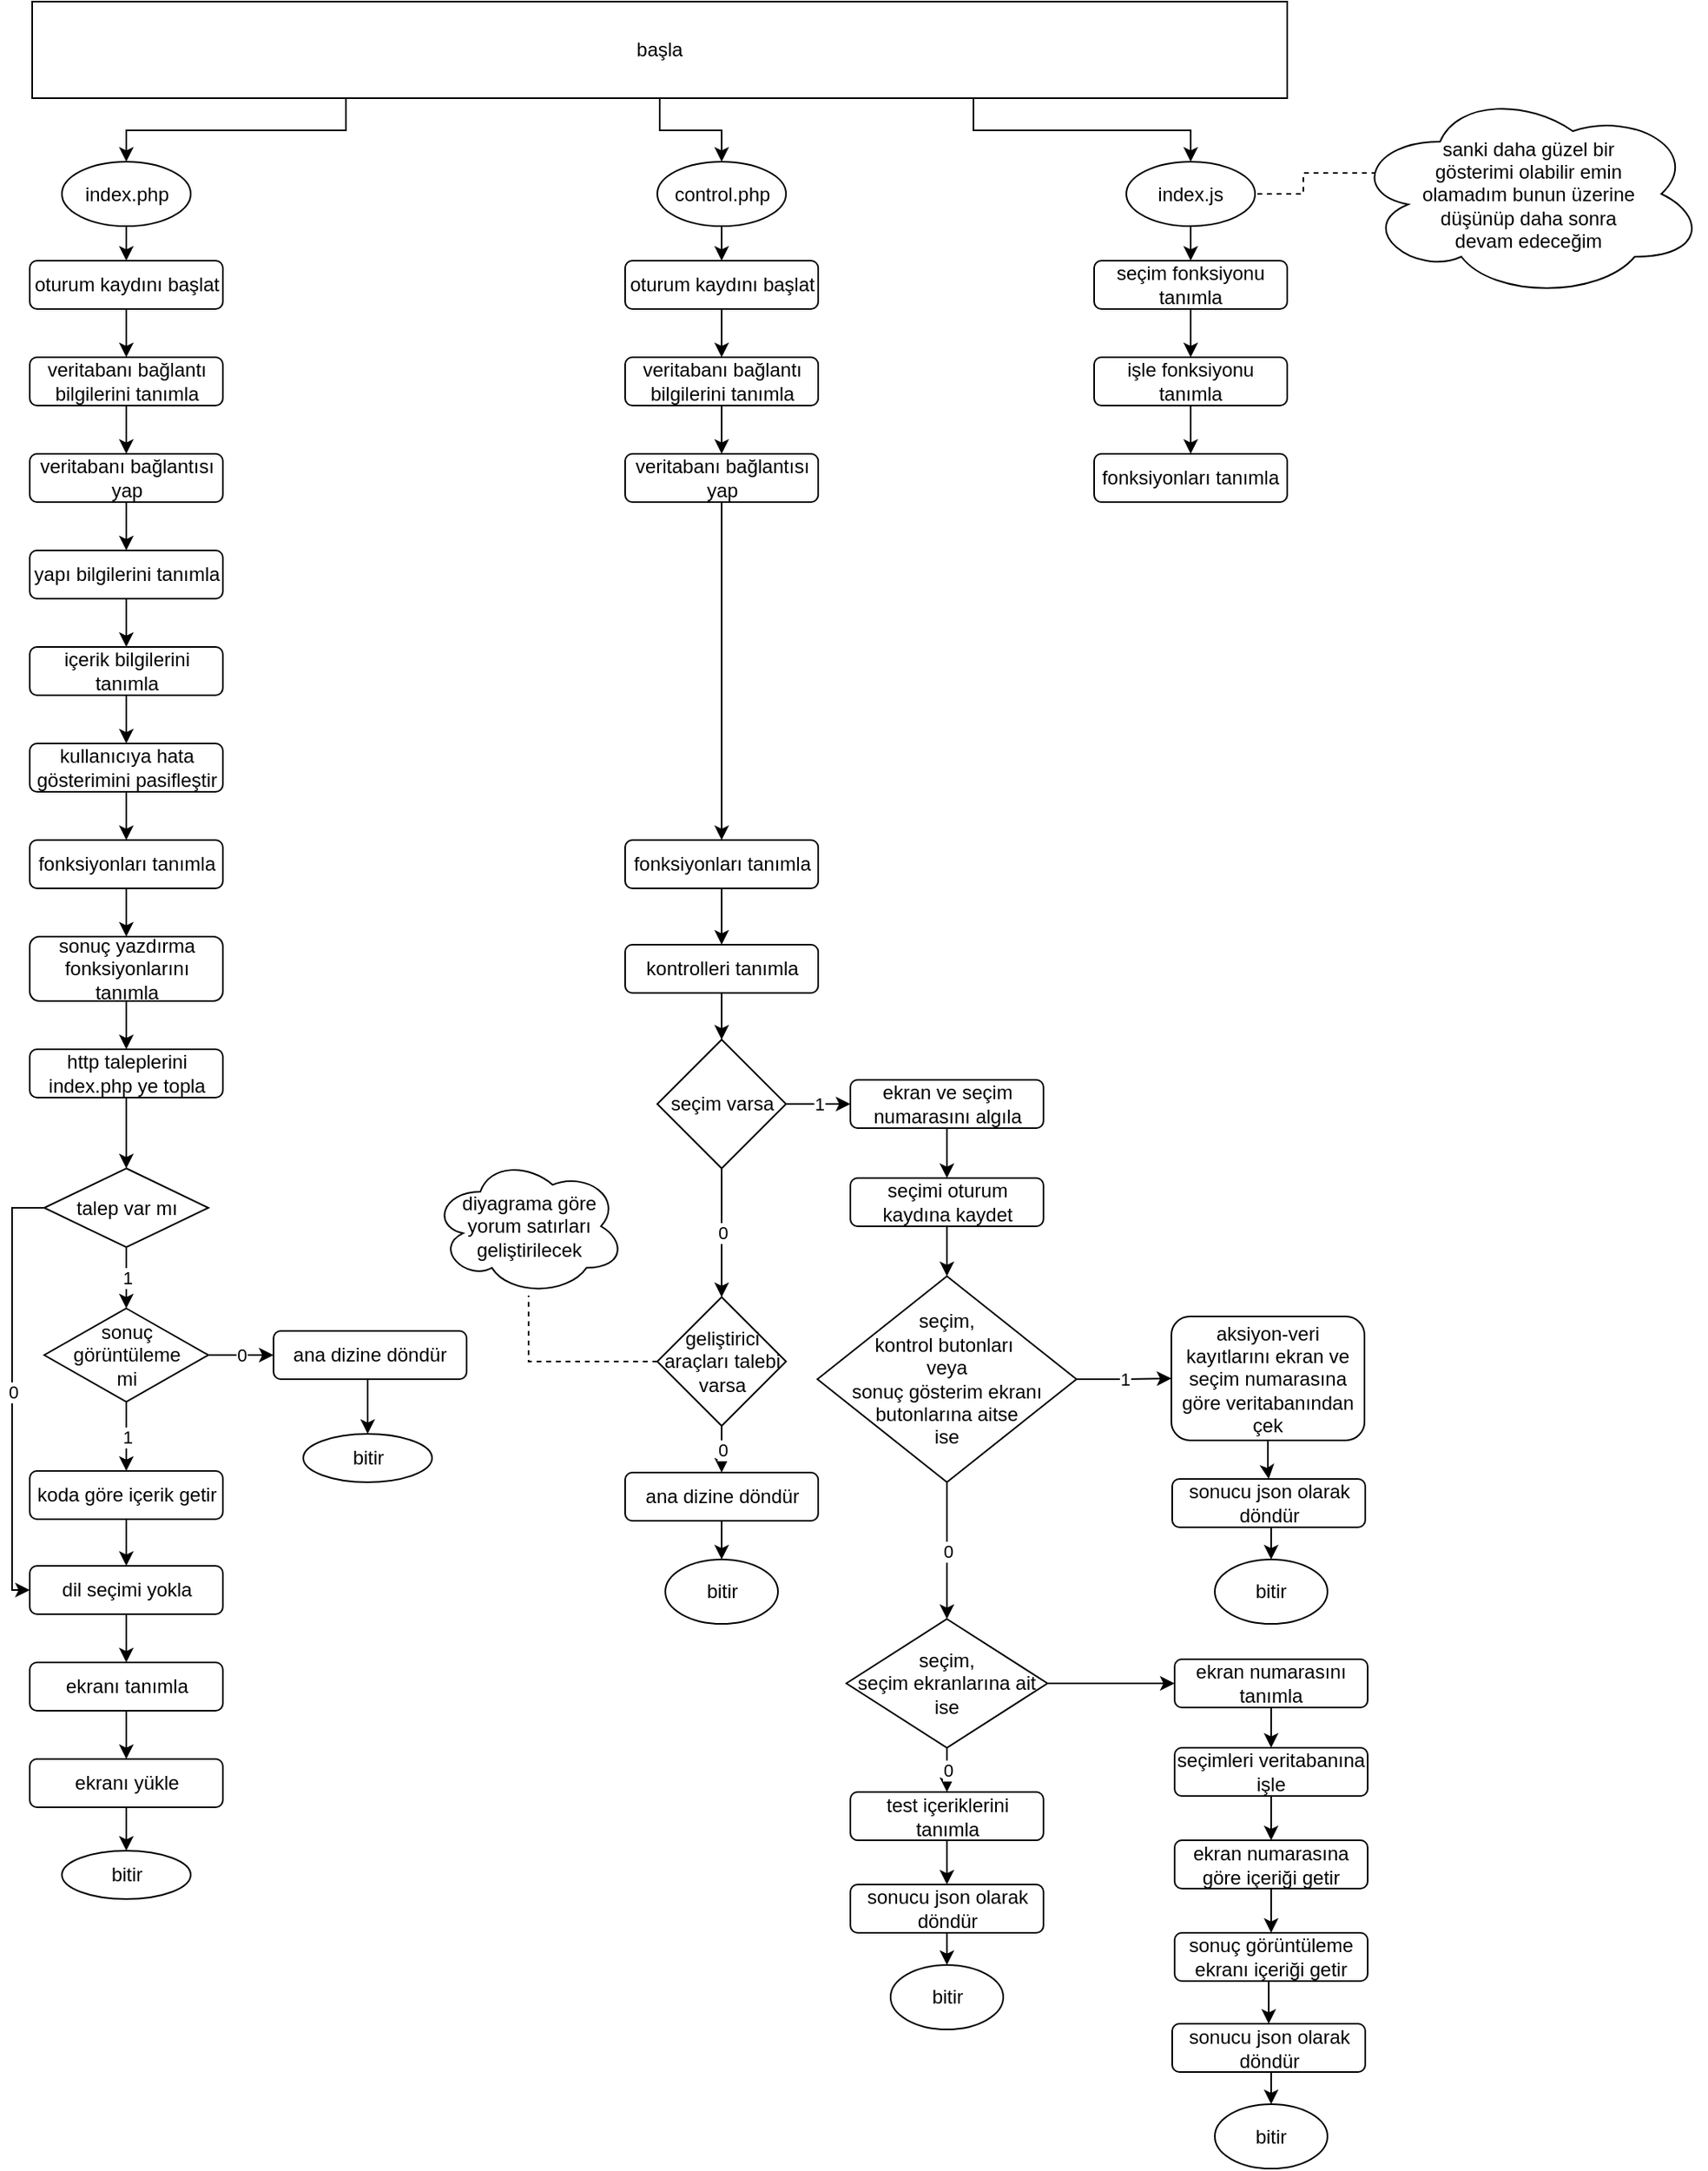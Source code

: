 <mxfile version="10.8.9" type="device"><diagram id="p0BvSdagmJP7xBnt4I6D" name="Sayfa -1"><mxGraphModel dx="3132" dy="1396" grid="1" gridSize="10" guides="1" tooltips="1" connect="1" arrows="1" fold="1" page="1" pageScale="1" pageWidth="827" pageHeight="1169" math="0" shadow="0"><root><mxCell id="0"/><mxCell id="1" parent="0"/><mxCell id="ly19w23eEd7OqHjqicTo-350" style="edgeStyle=orthogonalEdgeStyle;rounded=0;orthogonalLoop=1;jettySize=auto;html=1;exitX=0.25;exitY=1;exitDx=0;exitDy=0;entryX=0.5;entryY=0;entryDx=0;entryDy=0;endArrow=classic;endFill=1;" parent="1" source="ly19w23eEd7OqHjqicTo-2" target="ly19w23eEd7OqHjqicTo-345" edge="1"><mxGeometry relative="1" as="geometry"/></mxCell><mxCell id="ly19w23eEd7OqHjqicTo-351" style="edgeStyle=orthogonalEdgeStyle;rounded=0;orthogonalLoop=1;jettySize=auto;html=1;exitX=0.5;exitY=1;exitDx=0;exitDy=0;entryX=0.5;entryY=0;entryDx=0;entryDy=0;endArrow=classic;endFill=1;" parent="1" source="ly19w23eEd7OqHjqicTo-2" target="ly19w23eEd7OqHjqicTo-347" edge="1"><mxGeometry relative="1" as="geometry"/></mxCell><mxCell id="ly19w23eEd7OqHjqicTo-363" style="edgeStyle=orthogonalEdgeStyle;rounded=0;orthogonalLoop=1;jettySize=auto;html=1;exitX=0.75;exitY=1;exitDx=0;exitDy=0;entryX=0.5;entryY=0;entryDx=0;entryDy=0;endArrow=classic;endFill=1;" parent="1" source="ly19w23eEd7OqHjqicTo-2" target="ly19w23eEd7OqHjqicTo-361" edge="1"><mxGeometry relative="1" as="geometry"/></mxCell><mxCell id="ly19w23eEd7OqHjqicTo-2" value="başla" style="rounded=0;whiteSpace=wrap;html=1;" parent="1" vertex="1"><mxGeometry x="20" y="20" width="780" height="60" as="geometry"/></mxCell><mxCell id="ly19w23eEd7OqHjqicTo-5" value="" style="edgeStyle=orthogonalEdgeStyle;rounded=0;orthogonalLoop=1;jettySize=auto;html=1;" parent="1" source="ly19w23eEd7OqHjqicTo-3" target="ly19w23eEd7OqHjqicTo-4" edge="1"><mxGeometry relative="1" as="geometry"/></mxCell><mxCell id="ly19w23eEd7OqHjqicTo-3" value="oturum kaydını başlat" style="rounded=1;whiteSpace=wrap;html=1;" parent="1" vertex="1"><mxGeometry x="18.5" y="181" width="120" height="30" as="geometry"/></mxCell><mxCell id="ly19w23eEd7OqHjqicTo-67" style="edgeStyle=orthogonalEdgeStyle;rounded=0;orthogonalLoop=1;jettySize=auto;html=1;exitX=0.5;exitY=1;exitDx=0;exitDy=0;entryX=0.5;entryY=0;entryDx=0;entryDy=0;" parent="1" source="ly19w23eEd7OqHjqicTo-55" target="ly19w23eEd7OqHjqicTo-57" edge="1"><mxGeometry relative="1" as="geometry"/></mxCell><mxCell id="ly19w23eEd7OqHjqicTo-55" value="oturum kaydını başlat" style="rounded=1;whiteSpace=wrap;html=1;" parent="1" vertex="1"><mxGeometry x="388.5" y="181" width="120" height="30" as="geometry"/></mxCell><mxCell id="ly19w23eEd7OqHjqicTo-368" value="" style="edgeStyle=orthogonalEdgeStyle;rounded=0;orthogonalLoop=1;jettySize=auto;html=1;endArrow=classic;endFill=1;" parent="1" source="ly19w23eEd7OqHjqicTo-364" target="ly19w23eEd7OqHjqicTo-367" edge="1"><mxGeometry relative="1" as="geometry"/></mxCell><mxCell id="ly19w23eEd7OqHjqicTo-364" value="seçim fonksiyonu tanımla" style="rounded=1;whiteSpace=wrap;html=1;" parent="1" vertex="1"><mxGeometry x="680" y="181" width="120" height="30" as="geometry"/></mxCell><mxCell id="ly19w23eEd7OqHjqicTo-370" value="" style="edgeStyle=orthogonalEdgeStyle;rounded=0;orthogonalLoop=1;jettySize=auto;html=1;endArrow=classic;endFill=1;" parent="1" source="ly19w23eEd7OqHjqicTo-367" target="ly19w23eEd7OqHjqicTo-369" edge="1"><mxGeometry relative="1" as="geometry"/></mxCell><mxCell id="ly19w23eEd7OqHjqicTo-367" value="işle fonksiyonu tanımla" style="rounded=1;whiteSpace=wrap;html=1;" parent="1" vertex="1"><mxGeometry x="680" y="241" width="120" height="30" as="geometry"/></mxCell><mxCell id="ly19w23eEd7OqHjqicTo-369" value="fonksiyonları tanımla" style="rounded=1;whiteSpace=wrap;html=1;" parent="1" vertex="1"><mxGeometry x="680" y="301" width="120" height="30" as="geometry"/></mxCell><mxCell id="ly19w23eEd7OqHjqicTo-7" value="" style="edgeStyle=orthogonalEdgeStyle;rounded=0;orthogonalLoop=1;jettySize=auto;html=1;" parent="1" source="ly19w23eEd7OqHjqicTo-4" target="ly19w23eEd7OqHjqicTo-6" edge="1"><mxGeometry relative="1" as="geometry"/></mxCell><mxCell id="ly19w23eEd7OqHjqicTo-4" value="veritabanı bağlantı bilgilerini tanımla" style="rounded=1;whiteSpace=wrap;html=1;" parent="1" vertex="1"><mxGeometry x="18.5" y="241" width="120" height="30" as="geometry"/></mxCell><mxCell id="ly19w23eEd7OqHjqicTo-66" style="edgeStyle=orthogonalEdgeStyle;rounded=0;orthogonalLoop=1;jettySize=auto;html=1;exitX=0.5;exitY=1;exitDx=0;exitDy=0;entryX=0.5;entryY=0;entryDx=0;entryDy=0;" parent="1" source="ly19w23eEd7OqHjqicTo-57" target="ly19w23eEd7OqHjqicTo-59" edge="1"><mxGeometry relative="1" as="geometry"/></mxCell><mxCell id="ly19w23eEd7OqHjqicTo-57" value="veritabanı bağlantı bilgilerini tanımla" style="rounded=1;whiteSpace=wrap;html=1;" parent="1" vertex="1"><mxGeometry x="388.5" y="241" width="120" height="30" as="geometry"/></mxCell><mxCell id="ly19w23eEd7OqHjqicTo-9" value="" style="edgeStyle=orthogonalEdgeStyle;rounded=0;orthogonalLoop=1;jettySize=auto;html=1;" parent="1" source="ly19w23eEd7OqHjqicTo-6" target="ly19w23eEd7OqHjqicTo-8" edge="1"><mxGeometry relative="1" as="geometry"/></mxCell><mxCell id="ly19w23eEd7OqHjqicTo-6" value="veritabanı bağlantısı yap" style="rounded=1;whiteSpace=wrap;html=1;" parent="1" vertex="1"><mxGeometry x="18.5" y="301" width="120" height="30" as="geometry"/></mxCell><mxCell id="ly19w23eEd7OqHjqicTo-65" style="edgeStyle=orthogonalEdgeStyle;rounded=0;orthogonalLoop=1;jettySize=auto;html=1;exitX=0.5;exitY=1;exitDx=0;exitDy=0;entryX=0.5;entryY=0;entryDx=0;entryDy=0;" parent="1" source="ly19w23eEd7OqHjqicTo-59" target="ly19w23eEd7OqHjqicTo-61" edge="1"><mxGeometry relative="1" as="geometry"/></mxCell><mxCell id="ly19w23eEd7OqHjqicTo-59" value="veritabanı bağlantısı yap" style="rounded=1;whiteSpace=wrap;html=1;" parent="1" vertex="1"><mxGeometry x="388.5" y="301" width="120" height="30" as="geometry"/></mxCell><mxCell id="ly19w23eEd7OqHjqicTo-11" value="" style="edgeStyle=orthogonalEdgeStyle;rounded=0;orthogonalLoop=1;jettySize=auto;html=1;" parent="1" source="ly19w23eEd7OqHjqicTo-8" target="ly19w23eEd7OqHjqicTo-10" edge="1"><mxGeometry relative="1" as="geometry"/></mxCell><mxCell id="ly19w23eEd7OqHjqicTo-8" value="yapı bilgilerini tanımla" style="rounded=1;whiteSpace=wrap;html=1;" parent="1" vertex="1"><mxGeometry x="18.5" y="361" width="120" height="30" as="geometry"/></mxCell><mxCell id="ly19w23eEd7OqHjqicTo-13" value="" style="edgeStyle=orthogonalEdgeStyle;rounded=0;orthogonalLoop=1;jettySize=auto;html=1;" parent="1" source="ly19w23eEd7OqHjqicTo-10" target="ly19w23eEd7OqHjqicTo-12" edge="1"><mxGeometry relative="1" as="geometry"/></mxCell><mxCell id="ly19w23eEd7OqHjqicTo-10" value="içerik bilgilerini tanımla" style="rounded=1;whiteSpace=wrap;html=1;" parent="1" vertex="1"><mxGeometry x="18.5" y="421" width="120" height="30" as="geometry"/></mxCell><mxCell id="ly19w23eEd7OqHjqicTo-15" value="" style="edgeStyle=orthogonalEdgeStyle;rounded=0;orthogonalLoop=1;jettySize=auto;html=1;" parent="1" source="ly19w23eEd7OqHjqicTo-12" target="ly19w23eEd7OqHjqicTo-14" edge="1"><mxGeometry relative="1" as="geometry"/></mxCell><mxCell id="ly19w23eEd7OqHjqicTo-12" value="kullanıcıya hata gösterimini pasifleştir" style="rounded=1;whiteSpace=wrap;html=1;" parent="1" vertex="1"><mxGeometry x="18.5" y="481" width="120" height="30" as="geometry"/></mxCell><mxCell id="ly19w23eEd7OqHjqicTo-17" value="" style="edgeStyle=orthogonalEdgeStyle;rounded=0;orthogonalLoop=1;jettySize=auto;html=1;" parent="1" source="ly19w23eEd7OqHjqicTo-14" target="ly19w23eEd7OqHjqicTo-16" edge="1"><mxGeometry relative="1" as="geometry"/></mxCell><mxCell id="ly19w23eEd7OqHjqicTo-14" value="fonksiyonları tanımla" style="rounded=1;whiteSpace=wrap;html=1;" parent="1" vertex="1"><mxGeometry x="18.5" y="541" width="120" height="30" as="geometry"/></mxCell><mxCell id="ly19w23eEd7OqHjqicTo-64" value="" style="edgeStyle=orthogonalEdgeStyle;rounded=0;orthogonalLoop=1;jettySize=auto;html=1;" parent="1" source="ly19w23eEd7OqHjqicTo-61" target="ly19w23eEd7OqHjqicTo-63" edge="1"><mxGeometry relative="1" as="geometry"/></mxCell><mxCell id="ly19w23eEd7OqHjqicTo-61" value="fonksiyonları tanımla" style="rounded=1;whiteSpace=wrap;html=1;" parent="1" vertex="1"><mxGeometry x="388.5" y="541" width="120" height="30" as="geometry"/></mxCell><mxCell id="ly19w23eEd7OqHjqicTo-69" style="edgeStyle=orthogonalEdgeStyle;rounded=0;orthogonalLoop=1;jettySize=auto;html=1;exitX=0.5;exitY=1;exitDx=0;exitDy=0;entryX=0.5;entryY=0;entryDx=0;entryDy=0;" parent="1" source="ly19w23eEd7OqHjqicTo-63" target="ly19w23eEd7OqHjqicTo-68" edge="1"><mxGeometry relative="1" as="geometry"/></mxCell><mxCell id="ly19w23eEd7OqHjqicTo-63" value="kontrolleri tanımla" style="rounded=1;whiteSpace=wrap;html=1;" parent="1" vertex="1"><mxGeometry x="388.5" y="606" width="120" height="30" as="geometry"/></mxCell><mxCell id="ly19w23eEd7OqHjqicTo-267" value="" style="edgeStyle=orthogonalEdgeStyle;rounded=0;orthogonalLoop=1;jettySize=auto;html=1;endArrow=classic;endFill=1;" parent="1" source="ly19w23eEd7OqHjqicTo-71" target="ly19w23eEd7OqHjqicTo-266" edge="1"><mxGeometry relative="1" as="geometry"/></mxCell><mxCell id="ly19w23eEd7OqHjqicTo-71" value="ekran ve seçim numarasını algıla" style="rounded=1;whiteSpace=wrap;html=1;" parent="1" vertex="1"><mxGeometry x="528.5" y="690.0" width="120" height="30" as="geometry"/></mxCell><mxCell id="ly19w23eEd7OqHjqicTo-282" style="edgeStyle=orthogonalEdgeStyle;rounded=0;orthogonalLoop=1;jettySize=auto;html=1;exitX=0.5;exitY=1;exitDx=0;exitDy=0;entryX=0.5;entryY=0;entryDx=0;entryDy=0;endArrow=classic;endFill=1;" parent="1" source="ly19w23eEd7OqHjqicTo-266" target="ly19w23eEd7OqHjqicTo-281" edge="1"><mxGeometry relative="1" as="geometry"/></mxCell><mxCell id="ly19w23eEd7OqHjqicTo-266" value="seçimi oturum kaydına kaydet" style="rounded=1;whiteSpace=wrap;html=1;" parent="1" vertex="1"><mxGeometry x="528.5" y="751" width="120" height="30" as="geometry"/></mxCell><mxCell id="ly19w23eEd7OqHjqicTo-340" style="edgeStyle=orthogonalEdgeStyle;rounded=0;orthogonalLoop=1;jettySize=auto;html=1;exitX=0.5;exitY=1;exitDx=0;exitDy=0;entryX=0.5;entryY=0;entryDx=0;entryDy=0;endArrow=classic;endFill=1;" parent="1" source="ly19w23eEd7OqHjqicTo-336" target="ly19w23eEd7OqHjqicTo-338" edge="1"><mxGeometry relative="1" as="geometry"/></mxCell><mxCell id="ly19w23eEd7OqHjqicTo-336" value="ana dizine döndür" style="rounded=1;whiteSpace=wrap;html=1;" parent="1" vertex="1"><mxGeometry x="388.5" y="934" width="120" height="30" as="geometry"/></mxCell><mxCell id="ly19w23eEd7OqHjqicTo-276" value="" style="edgeStyle=orthogonalEdgeStyle;rounded=0;orthogonalLoop=1;jettySize=auto;html=1;endArrow=classic;endFill=1;" parent="1" source="ly19w23eEd7OqHjqicTo-273" target="ly19w23eEd7OqHjqicTo-275" edge="1"><mxGeometry relative="1" as="geometry"/></mxCell><mxCell id="ly19w23eEd7OqHjqicTo-273" value="aksiyon-veri kayıtlarını ekran ve seçim numarasına göre veritabanından çek" style="rounded=1;whiteSpace=wrap;html=1;" parent="1" vertex="1"><mxGeometry x="728" y="837" width="120" height="77" as="geometry"/></mxCell><mxCell id="ly19w23eEd7OqHjqicTo-278" style="edgeStyle=orthogonalEdgeStyle;rounded=0;orthogonalLoop=1;jettySize=auto;html=1;exitX=0.5;exitY=1;exitDx=0;exitDy=0;entryX=0.5;entryY=0;entryDx=0;entryDy=0;endArrow=classic;endFill=1;" parent="1" source="ly19w23eEd7OqHjqicTo-275" target="ly19w23eEd7OqHjqicTo-277" edge="1"><mxGeometry relative="1" as="geometry"/></mxCell><mxCell id="ly19w23eEd7OqHjqicTo-275" value="sonucu json olarak döndür" style="rounded=1;whiteSpace=wrap;html=1;" parent="1" vertex="1"><mxGeometry x="728.5" y="938" width="120" height="30" as="geometry"/></mxCell><mxCell id="ly19w23eEd7OqHjqicTo-19" value="" style="edgeStyle=orthogonalEdgeStyle;rounded=0;orthogonalLoop=1;jettySize=auto;html=1;" parent="1" source="ly19w23eEd7OqHjqicTo-16" target="ly19w23eEd7OqHjqicTo-18" edge="1"><mxGeometry relative="1" as="geometry"/></mxCell><mxCell id="ly19w23eEd7OqHjqicTo-16" value="sonuç yazdırma fonksiyonlarını tanımla" style="rounded=1;whiteSpace=wrap;html=1;" parent="1" vertex="1"><mxGeometry x="18.5" y="601" width="120" height="40" as="geometry"/></mxCell><mxCell id="ly19w23eEd7OqHjqicTo-21" value="" style="edgeStyle=orthogonalEdgeStyle;rounded=0;orthogonalLoop=1;jettySize=auto;html=1;" parent="1" source="ly19w23eEd7OqHjqicTo-18" target="ly19w23eEd7OqHjqicTo-20" edge="1"><mxGeometry relative="1" as="geometry"/></mxCell><mxCell id="ly19w23eEd7OqHjqicTo-18" value="http taleplerini index.php ye topla" style="rounded=1;whiteSpace=wrap;html=1;" parent="1" vertex="1"><mxGeometry x="18.5" y="671" width="120" height="30" as="geometry"/></mxCell><mxCell id="ly19w23eEd7OqHjqicTo-43" value="1" style="edgeStyle=orthogonalEdgeStyle;rounded=0;orthogonalLoop=1;jettySize=auto;html=1;exitX=0.5;exitY=1;exitDx=0;exitDy=0;entryX=0.5;entryY=0;entryDx=0;entryDy=0;" parent="1" source="ly19w23eEd7OqHjqicTo-20" target="ly19w23eEd7OqHjqicTo-30" edge="1"><mxGeometry relative="1" as="geometry"/></mxCell><mxCell id="ly19w23eEd7OqHjqicTo-356" value="0" style="edgeStyle=orthogonalEdgeStyle;rounded=0;orthogonalLoop=1;jettySize=auto;html=1;exitX=0;exitY=0.5;exitDx=0;exitDy=0;entryX=0;entryY=0.5;entryDx=0;entryDy=0;endArrow=classic;endFill=1;" parent="1" source="ly19w23eEd7OqHjqicTo-20" target="ly19w23eEd7OqHjqicTo-22" edge="1"><mxGeometry relative="1" as="geometry"/></mxCell><mxCell id="ly19w23eEd7OqHjqicTo-20" value="talep var mı" style="rhombus;whiteSpace=wrap;html=1;fontFamily=Helvetica;fontSize=12;fontColor=#000000;align=center;strokeColor=#000000;fillColor=#ffffff;" parent="1" vertex="1"><mxGeometry x="27.5" y="745" width="102" height="49" as="geometry"/></mxCell><mxCell id="ly19w23eEd7OqHjqicTo-353" value="0" style="edgeStyle=orthogonalEdgeStyle;rounded=0;orthogonalLoop=1;jettySize=auto;html=1;exitX=1;exitY=0.5;exitDx=0;exitDy=0;entryX=0;entryY=0.5;entryDx=0;entryDy=0;endArrow=classic;endFill=1;" parent="1" source="ly19w23eEd7OqHjqicTo-30" target="ly19w23eEd7OqHjqicTo-44" edge="1"><mxGeometry relative="1" as="geometry"/></mxCell><mxCell id="ly19w23eEd7OqHjqicTo-355" value="1" style="edgeStyle=orthogonalEdgeStyle;rounded=0;orthogonalLoop=1;jettySize=auto;html=1;exitX=0.5;exitY=1;exitDx=0;exitDy=0;entryX=0.5;entryY=0;entryDx=0;entryDy=0;endArrow=classic;endFill=1;" parent="1" source="ly19w23eEd7OqHjqicTo-30" target="ly19w23eEd7OqHjqicTo-32" edge="1"><mxGeometry relative="1" as="geometry"/></mxCell><mxCell id="ly19w23eEd7OqHjqicTo-30" value="sonuç &lt;br&gt;görüntüleme &lt;br&gt;mi" style="rhombus;whiteSpace=wrap;html=1;fontFamily=Helvetica;fontSize=12;fontColor=#000000;align=center;strokeColor=#000000;fillColor=#ffffff;" parent="1" vertex="1"><mxGeometry x="27.5" y="832" width="102" height="58" as="geometry"/></mxCell><mxCell id="ly19w23eEd7OqHjqicTo-25" value="" style="edgeStyle=orthogonalEdgeStyle;rounded=0;orthogonalLoop=1;jettySize=auto;html=1;" parent="1" source="ly19w23eEd7OqHjqicTo-22" target="ly19w23eEd7OqHjqicTo-24" edge="1"><mxGeometry relative="1" as="geometry"/></mxCell><mxCell id="ly19w23eEd7OqHjqicTo-22" value="dil seçimi yokla" style="rounded=1;whiteSpace=wrap;html=1;" parent="1" vertex="1"><mxGeometry x="18.5" y="992" width="120" height="30" as="geometry"/></mxCell><mxCell id="ly19w23eEd7OqHjqicTo-53" style="edgeStyle=orthogonalEdgeStyle;rounded=0;orthogonalLoop=1;jettySize=auto;html=1;exitX=0.5;exitY=1;exitDx=0;exitDy=0;entryX=0.5;entryY=0;entryDx=0;entryDy=0;" parent="1" source="ly19w23eEd7OqHjqicTo-32" target="ly19w23eEd7OqHjqicTo-22" edge="1"><mxGeometry relative="1" as="geometry"/></mxCell><mxCell id="ly19w23eEd7OqHjqicTo-32" value="koda göre içerik getir" style="rounded=1;whiteSpace=wrap;html=1;" parent="1" vertex="1"><mxGeometry x="18.5" y="933" width="120" height="30" as="geometry"/></mxCell><mxCell id="ly19w23eEd7OqHjqicTo-354" style="edgeStyle=orthogonalEdgeStyle;rounded=0;orthogonalLoop=1;jettySize=auto;html=1;exitX=0.5;exitY=1;exitDx=0;exitDy=0;entryX=0.5;entryY=0;entryDx=0;entryDy=0;endArrow=classic;endFill=1;" parent="1" source="ly19w23eEd7OqHjqicTo-44" target="ly19w23eEd7OqHjqicTo-48" edge="1"><mxGeometry relative="1" as="geometry"/></mxCell><mxCell id="ly19w23eEd7OqHjqicTo-44" value="ana dizine döndür&lt;br&gt;" style="rounded=1;whiteSpace=wrap;html=1;" parent="1" vertex="1"><mxGeometry x="170" y="846" width="120" height="30" as="geometry"/></mxCell><mxCell id="ly19w23eEd7OqHjqicTo-27" value="" style="edgeStyle=orthogonalEdgeStyle;rounded=0;orthogonalLoop=1;jettySize=auto;html=1;" parent="1" source="ly19w23eEd7OqHjqicTo-24" target="ly19w23eEd7OqHjqicTo-26" edge="1"><mxGeometry relative="1" as="geometry"/></mxCell><mxCell id="ly19w23eEd7OqHjqicTo-24" value="ekranı tanımla" style="rounded=1;whiteSpace=wrap;html=1;" parent="1" vertex="1"><mxGeometry x="18.5" y="1052" width="120" height="30" as="geometry"/></mxCell><mxCell id="ly19w23eEd7OqHjqicTo-360" style="edgeStyle=orthogonalEdgeStyle;rounded=0;orthogonalLoop=1;jettySize=auto;html=1;exitX=0.5;exitY=1;exitDx=0;exitDy=0;entryX=0.5;entryY=0;entryDx=0;entryDy=0;endArrow=classic;endFill=1;" parent="1" source="ly19w23eEd7OqHjqicTo-26" target="ly19w23eEd7OqHjqicTo-359" edge="1"><mxGeometry relative="1" as="geometry"/></mxCell><mxCell id="ly19w23eEd7OqHjqicTo-26" value="ekranı yükle" style="rounded=1;whiteSpace=wrap;html=1;" parent="1" vertex="1"><mxGeometry x="18.5" y="1112" width="120" height="30" as="geometry"/></mxCell><mxCell id="ly19w23eEd7OqHjqicTo-48" value="bitir" style="ellipse;whiteSpace=wrap;html=1;" parent="1" vertex="1"><mxGeometry x="188.5" y="910" width="80" height="30" as="geometry"/></mxCell><mxCell id="ly19w23eEd7OqHjqicTo-270" value="1" style="edgeStyle=orthogonalEdgeStyle;rounded=0;orthogonalLoop=1;jettySize=auto;html=1;exitX=1;exitY=0.5;exitDx=0;exitDy=0;entryX=0;entryY=0.5;entryDx=0;entryDy=0;endArrow=classic;endFill=1;" parent="1" source="ly19w23eEd7OqHjqicTo-68" target="ly19w23eEd7OqHjqicTo-71" edge="1"><mxGeometry relative="1" as="geometry"/></mxCell><mxCell id="ly19w23eEd7OqHjqicTo-335" value="0" style="edgeStyle=orthogonalEdgeStyle;rounded=0;orthogonalLoop=1;jettySize=auto;html=1;endArrow=classic;endFill=1;" parent="1" source="ly19w23eEd7OqHjqicTo-68" target="ly19w23eEd7OqHjqicTo-334" edge="1"><mxGeometry relative="1" as="geometry"/></mxCell><mxCell id="ly19w23eEd7OqHjqicTo-68" value="seçim varsa" style="rhombus;whiteSpace=wrap;html=1;" parent="1" vertex="1"><mxGeometry x="408.5" y="665" width="80" height="80" as="geometry"/></mxCell><mxCell id="ly19w23eEd7OqHjqicTo-341" value="0" style="edgeStyle=orthogonalEdgeStyle;rounded=0;orthogonalLoop=1;jettySize=auto;html=1;exitX=0.5;exitY=1;exitDx=0;exitDy=0;entryX=0.5;entryY=0;entryDx=0;entryDy=0;endArrow=classic;endFill=1;" parent="1" source="ly19w23eEd7OqHjqicTo-334" target="ly19w23eEd7OqHjqicTo-336" edge="1"><mxGeometry relative="1" as="geometry"/></mxCell><mxCell id="ly19w23eEd7OqHjqicTo-344" style="edgeStyle=orthogonalEdgeStyle;rounded=0;orthogonalLoop=1;jettySize=auto;html=1;exitX=0;exitY=0.5;exitDx=0;exitDy=0;endArrow=none;endFill=0;dashed=1;" parent="1" source="ly19w23eEd7OqHjqicTo-334" target="ly19w23eEd7OqHjqicTo-342" edge="1"><mxGeometry relative="1" as="geometry"/></mxCell><mxCell id="ly19w23eEd7OqHjqicTo-334" value="geliştirici araçları talebi varsa" style="rhombus;whiteSpace=wrap;html=1;" parent="1" vertex="1"><mxGeometry x="408.5" y="825" width="80" height="80" as="geometry"/></mxCell><mxCell id="ly19w23eEd7OqHjqicTo-277" value="bitir" style="ellipse;whiteSpace=wrap;html=1;" parent="1" vertex="1"><mxGeometry x="755" y="988" width="70" height="40" as="geometry"/></mxCell><mxCell id="ly19w23eEd7OqHjqicTo-338" value="bitir" style="ellipse;whiteSpace=wrap;html=1;" parent="1" vertex="1"><mxGeometry x="413.5" y="988" width="70" height="40" as="geometry"/></mxCell><mxCell id="ly19w23eEd7OqHjqicTo-283" value="1" style="edgeStyle=orthogonalEdgeStyle;rounded=0;orthogonalLoop=1;jettySize=auto;html=1;exitX=1;exitY=0.5;exitDx=0;exitDy=0;entryX=0;entryY=0.5;entryDx=0;entryDy=0;endArrow=classic;endFill=1;" parent="1" source="ly19w23eEd7OqHjqicTo-281" target="ly19w23eEd7OqHjqicTo-273" edge="1"><mxGeometry relative="1" as="geometry"/></mxCell><mxCell id="ly19w23eEd7OqHjqicTo-284" value="0" style="edgeStyle=orthogonalEdgeStyle;rounded=0;orthogonalLoop=1;jettySize=auto;html=1;exitX=0.5;exitY=1;exitDx=0;exitDy=0;entryX=0.5;entryY=0;entryDx=0;entryDy=0;endArrow=classic;endFill=1;" parent="1" source="ly19w23eEd7OqHjqicTo-281" target="ly19w23eEd7OqHjqicTo-309" edge="1"><mxGeometry relative="1" as="geometry"><mxPoint x="589" y="982" as="targetPoint"/></mxGeometry></mxCell><mxCell id="ly19w23eEd7OqHjqicTo-281" value="seçim,&lt;br&gt;kontrol butonları&amp;nbsp;&lt;br&gt;veya&lt;br&gt;sonuç gösterim ekranı butonlarına aitse&lt;br&gt;ise&lt;br&gt;" style="rhombus;whiteSpace=wrap;html=1;" parent="1" vertex="1"><mxGeometry x="508" y="812" width="161" height="128" as="geometry"/></mxCell><mxCell id="ly19w23eEd7OqHjqicTo-319" value="0" style="edgeStyle=orthogonalEdgeStyle;rounded=0;orthogonalLoop=1;jettySize=auto;html=1;exitX=0.5;exitY=1;exitDx=0;exitDy=0;entryX=0.5;entryY=0;entryDx=0;entryDy=0;endArrow=classic;endFill=1;" parent="1" source="ly19w23eEd7OqHjqicTo-309" target="ly19w23eEd7OqHjqicTo-317" edge="1"><mxGeometry relative="1" as="geometry"/></mxCell><mxCell id="ly19w23eEd7OqHjqicTo-323" style="edgeStyle=orthogonalEdgeStyle;rounded=0;orthogonalLoop=1;jettySize=auto;html=1;exitX=1;exitY=0.5;exitDx=0;exitDy=0;entryX=0;entryY=0.5;entryDx=0;entryDy=0;endArrow=classic;endFill=1;" parent="1" source="ly19w23eEd7OqHjqicTo-309" target="ly19w23eEd7OqHjqicTo-321" edge="1"><mxGeometry relative="1" as="geometry"/></mxCell><mxCell id="ly19w23eEd7OqHjqicTo-309" value="seçim,&lt;br&gt;seçim ekranlarına ait&lt;br&gt;ise&lt;br&gt;" style="rhombus;whiteSpace=wrap;html=1;" parent="1" vertex="1"><mxGeometry x="526" y="1025" width="125" height="80" as="geometry"/></mxCell><mxCell id="ly19w23eEd7OqHjqicTo-320" style="edgeStyle=orthogonalEdgeStyle;rounded=0;orthogonalLoop=1;jettySize=auto;html=1;exitX=0.5;exitY=1;exitDx=0;exitDy=0;entryX=0.5;entryY=0;entryDx=0;entryDy=0;endArrow=classic;endFill=1;" parent="1" source="ly19w23eEd7OqHjqicTo-317" target="ly19w23eEd7OqHjqicTo-315" edge="1"><mxGeometry relative="1" as="geometry"/></mxCell><mxCell id="ly19w23eEd7OqHjqicTo-317" value="test içeriklerini tanımla" style="rounded=1;whiteSpace=wrap;html=1;" parent="1" vertex="1"><mxGeometry x="528.5" y="1132.5" width="120" height="30" as="geometry"/></mxCell><mxCell id="ly19w23eEd7OqHjqicTo-325" value="" style="edgeStyle=orthogonalEdgeStyle;rounded=0;orthogonalLoop=1;jettySize=auto;html=1;endArrow=classic;endFill=1;" parent="1" source="ly19w23eEd7OqHjqicTo-321" target="ly19w23eEd7OqHjqicTo-324" edge="1"><mxGeometry relative="1" as="geometry"/></mxCell><mxCell id="ly19w23eEd7OqHjqicTo-321" value="ekran numarasını tanımla" style="rounded=1;whiteSpace=wrap;html=1;" parent="1" vertex="1"><mxGeometry x="730.0" y="1050" width="120" height="30" as="geometry"/></mxCell><mxCell id="ly19w23eEd7OqHjqicTo-327" value="" style="edgeStyle=orthogonalEdgeStyle;rounded=0;orthogonalLoop=1;jettySize=auto;html=1;endArrow=classic;endFill=1;" parent="1" source="ly19w23eEd7OqHjqicTo-324" target="ly19w23eEd7OqHjqicTo-326" edge="1"><mxGeometry relative="1" as="geometry"/></mxCell><mxCell id="ly19w23eEd7OqHjqicTo-324" value="seçimleri veritabanına işle" style="rounded=1;whiteSpace=wrap;html=1;" parent="1" vertex="1"><mxGeometry x="730.0" y="1105" width="120" height="30" as="geometry"/></mxCell><mxCell id="ly19w23eEd7OqHjqicTo-329" value="" style="edgeStyle=orthogonalEdgeStyle;rounded=0;orthogonalLoop=1;jettySize=auto;html=1;endArrow=classic;endFill=1;" parent="1" source="ly19w23eEd7OqHjqicTo-326" target="ly19w23eEd7OqHjqicTo-328" edge="1"><mxGeometry relative="1" as="geometry"/></mxCell><mxCell id="ly19w23eEd7OqHjqicTo-326" value="ekran numarasına göre içeriği getir" style="rounded=1;whiteSpace=wrap;html=1;" parent="1" vertex="1"><mxGeometry x="730.0" y="1162.5" width="120" height="30" as="geometry"/></mxCell><mxCell id="ly19w23eEd7OqHjqicTo-333" style="edgeStyle=orthogonalEdgeStyle;rounded=0;orthogonalLoop=1;jettySize=auto;html=1;exitX=0.5;exitY=1;exitDx=0;exitDy=0;entryX=0.5;entryY=0;entryDx=0;entryDy=0;endArrow=classic;endFill=1;" parent="1" source="ly19w23eEd7OqHjqicTo-328" target="ly19w23eEd7OqHjqicTo-331" edge="1"><mxGeometry relative="1" as="geometry"/></mxCell><mxCell id="ly19w23eEd7OqHjqicTo-328" value="sonuç görüntüleme ekranı içeriği getir" style="rounded=1;whiteSpace=wrap;html=1;" parent="1" vertex="1"><mxGeometry x="730.0" y="1220" width="120" height="30" as="geometry"/></mxCell><mxCell id="ly19w23eEd7OqHjqicTo-314" style="edgeStyle=orthogonalEdgeStyle;rounded=0;orthogonalLoop=1;jettySize=auto;html=1;exitX=0.5;exitY=1;exitDx=0;exitDy=0;entryX=0.5;entryY=0;entryDx=0;entryDy=0;endArrow=classic;endFill=1;" parent="1" source="ly19w23eEd7OqHjqicTo-315" target="ly19w23eEd7OqHjqicTo-316" edge="1"><mxGeometry relative="1" as="geometry"/></mxCell><mxCell id="ly19w23eEd7OqHjqicTo-315" value="sonucu json olarak döndür" style="rounded=1;whiteSpace=wrap;html=1;" parent="1" vertex="1"><mxGeometry x="528.5" y="1190" width="120" height="30" as="geometry"/></mxCell><mxCell id="ly19w23eEd7OqHjqicTo-316" value="bitir" style="ellipse;whiteSpace=wrap;html=1;" parent="1" vertex="1"><mxGeometry x="553.5" y="1240" width="70" height="40" as="geometry"/></mxCell><mxCell id="ly19w23eEd7OqHjqicTo-330" style="edgeStyle=orthogonalEdgeStyle;rounded=0;orthogonalLoop=1;jettySize=auto;html=1;exitX=0.5;exitY=1;exitDx=0;exitDy=0;entryX=0.5;entryY=0;entryDx=0;entryDy=0;endArrow=classic;endFill=1;" parent="1" source="ly19w23eEd7OqHjqicTo-331" target="ly19w23eEd7OqHjqicTo-332" edge="1"><mxGeometry relative="1" as="geometry"/></mxCell><mxCell id="ly19w23eEd7OqHjqicTo-331" value="sonucu json olarak döndür" style="rounded=1;whiteSpace=wrap;html=1;" parent="1" vertex="1"><mxGeometry x="728.5" y="1276.5" width="120" height="30" as="geometry"/></mxCell><mxCell id="ly19w23eEd7OqHjqicTo-332" value="bitir" style="ellipse;whiteSpace=wrap;html=1;" parent="1" vertex="1"><mxGeometry x="755" y="1326.5" width="70" height="40" as="geometry"/></mxCell><mxCell id="ly19w23eEd7OqHjqicTo-342" value="diyagrama göre &lt;br&gt;yorum satırları geliştirilecek" style="ellipse;shape=cloud;whiteSpace=wrap;html=1;" parent="1" vertex="1"><mxGeometry x="268.5" y="738" width="120" height="86" as="geometry"/></mxCell><mxCell id="ly19w23eEd7OqHjqicTo-346" style="edgeStyle=orthogonalEdgeStyle;rounded=0;orthogonalLoop=1;jettySize=auto;html=1;exitX=0.5;exitY=1;exitDx=0;exitDy=0;entryX=0.5;entryY=0;entryDx=0;entryDy=0;endArrow=classic;endFill=1;" parent="1" source="ly19w23eEd7OqHjqicTo-345" target="ly19w23eEd7OqHjqicTo-3" edge="1"><mxGeometry relative="1" as="geometry"/></mxCell><mxCell id="ly19w23eEd7OqHjqicTo-345" value="index.php&lt;br&gt;" style="ellipse;whiteSpace=wrap;html=1;" parent="1" vertex="1"><mxGeometry x="38.5" y="119.5" width="80" height="40" as="geometry"/></mxCell><mxCell id="ly19w23eEd7OqHjqicTo-349" style="edgeStyle=orthogonalEdgeStyle;rounded=0;orthogonalLoop=1;jettySize=auto;html=1;exitX=0.5;exitY=1;exitDx=0;exitDy=0;entryX=0.5;entryY=0;entryDx=0;entryDy=0;endArrow=classic;endFill=1;" parent="1" source="ly19w23eEd7OqHjqicTo-347" target="ly19w23eEd7OqHjqicTo-55" edge="1"><mxGeometry relative="1" as="geometry"/></mxCell><mxCell id="ly19w23eEd7OqHjqicTo-347" value="control.php&lt;br&gt;" style="ellipse;whiteSpace=wrap;html=1;" parent="1" vertex="1"><mxGeometry x="408.5" y="119.5" width="80" height="40" as="geometry"/></mxCell><mxCell id="ly19w23eEd7OqHjqicTo-366" style="edgeStyle=orthogonalEdgeStyle;rounded=0;orthogonalLoop=1;jettySize=auto;html=1;exitX=0.5;exitY=1;exitDx=0;exitDy=0;entryX=0.5;entryY=0;entryDx=0;entryDy=0;endArrow=classic;endFill=1;" parent="1" source="ly19w23eEd7OqHjqicTo-361" target="ly19w23eEd7OqHjqicTo-364" edge="1"><mxGeometry relative="1" as="geometry"/></mxCell><mxCell id="ly19w23eEd7OqHjqicTo-361" value="index.js&lt;br&gt;" style="ellipse;whiteSpace=wrap;html=1;" parent="1" vertex="1"><mxGeometry x="700" y="119.5" width="80" height="40" as="geometry"/></mxCell><mxCell id="ly19w23eEd7OqHjqicTo-359" value="bitir" style="ellipse;whiteSpace=wrap;html=1;" parent="1" vertex="1"><mxGeometry x="38.5" y="1169" width="80" height="30" as="geometry"/></mxCell><mxCell id="ly19w23eEd7OqHjqicTo-372" style="rounded=0;orthogonalLoop=1;jettySize=auto;html=1;exitX=0.07;exitY=0.4;exitDx=0;exitDy=0;exitPerimeter=0;entryX=1;entryY=0.5;entryDx=0;entryDy=0;endArrow=none;endFill=0;dashed=1;edgeStyle=orthogonalEdgeStyle;" parent="1" source="ly19w23eEd7OqHjqicTo-371" target="ly19w23eEd7OqHjqicTo-361" edge="1"><mxGeometry relative="1" as="geometry"/></mxCell><mxCell id="ly19w23eEd7OqHjqicTo-371" value="sanki daha güzel bir&lt;br&gt;gösterimi olabilir emin&lt;br&gt;olamadım bunun üzerine&lt;br&gt;düşünüp daha sonra&lt;br&gt;devam edeceğim" style="ellipse;shape=cloud;whiteSpace=wrap;html=1;" parent="1" vertex="1"><mxGeometry x="840" y="74.5" width="220" height="130" as="geometry"/></mxCell><mxCell id="ly19w23eEd7OqHjqicTo-186" value="kontrol buton aksiyon switch" parent="0" visible="0"/><mxCell id="ly19w23eEd7OqHjqicTo-187" style="edgeStyle=orthogonalEdgeStyle;rounded=0;orthogonalLoop=1;jettySize=auto;html=1;exitX=0.5;exitY=1;exitDx=0;exitDy=0;entryX=0.5;entryY=0;entryDx=0;entryDy=0;" parent="ly19w23eEd7OqHjqicTo-186" source="ly19w23eEd7OqHjqicTo-188" target="ly19w23eEd7OqHjqicTo-200" edge="1"><mxGeometry relative="1" as="geometry"/></mxCell><mxCell id="ly19w23eEd7OqHjqicTo-188" value="switch başlat (seçim)" style="rounded=1;whiteSpace=wrap;html=1;" parent="ly19w23eEd7OqHjqicTo-186" vertex="1"><mxGeometry x="390.0" y="930" width="120" height="30" as="geometry"/></mxCell><mxCell id="ly19w23eEd7OqHjqicTo-189" value="" style="edgeStyle=orthogonalEdgeStyle;rounded=0;orthogonalLoop=1;jettySize=auto;html=1;" parent="ly19w23eEd7OqHjqicTo-186" source="ly19w23eEd7OqHjqicTo-190" target="ly19w23eEd7OqHjqicTo-194" edge="1"><mxGeometry relative="1" as="geometry"/></mxCell><mxCell id="ly19w23eEd7OqHjqicTo-190" value="sonuc.ver.url = lanetolsunbuhayat" style="rounded=1;whiteSpace=wrap;html=1;" parent="ly19w23eEd7OqHjqicTo-186" vertex="1"><mxGeometry x="530" y="1095" width="120" height="30" as="geometry"/></mxCell><mxCell id="ly19w23eEd7OqHjqicTo-191" style="edgeStyle=orthogonalEdgeStyle;rounded=0;orthogonalLoop=1;jettySize=auto;html=1;exitX=0.5;exitY=1;exitDx=0;exitDy=0;entryX=0.5;entryY=0;entryDx=0;entryDy=0;" parent="ly19w23eEd7OqHjqicTo-186" source="ly19w23eEd7OqHjqicTo-192" target="ly19w23eEd7OqHjqicTo-190" edge="1"><mxGeometry relative="1" as="geometry"/></mxCell><mxCell id="ly19w23eEd7OqHjqicTo-192" value="sonuç.aksiyon = 1" style="rounded=1;whiteSpace=wrap;html=1;" parent="ly19w23eEd7OqHjqicTo-186" vertex="1"><mxGeometry x="530" y="1035" width="120" height="30" as="geometry"/></mxCell><mxCell id="ly19w23eEd7OqHjqicTo-193" style="edgeStyle=orthogonalEdgeStyle;rounded=0;orthogonalLoop=1;jettySize=auto;html=1;exitX=1;exitY=0.5;exitDx=0;exitDy=0;entryX=0.5;entryY=0;entryDx=0;entryDy=0;" parent="ly19w23eEd7OqHjqicTo-186" source="ly19w23eEd7OqHjqicTo-194" target="ly19w23eEd7OqHjqicTo-258" edge="1"><mxGeometry relative="1" as="geometry"/></mxCell><mxCell id="ly19w23eEd7OqHjqicTo-194" value="sonuc.ver.target = _blank" style="rounded=1;whiteSpace=wrap;html=1;" parent="ly19w23eEd7OqHjqicTo-186" vertex="1"><mxGeometry x="530" y="1152" width="120" height="30" as="geometry"/></mxCell><mxCell id="ly19w23eEd7OqHjqicTo-195" value="1" style="edgeStyle=orthogonalEdgeStyle;rounded=0;orthogonalLoop=1;jettySize=auto;html=1;exitX=0.5;exitY=1;exitDx=0;exitDy=0;entryX=0.5;entryY=0;entryDx=0;entryDy=0;" parent="ly19w23eEd7OqHjqicTo-186" source="ly19w23eEd7OqHjqicTo-196" target="ly19w23eEd7OqHjqicTo-188" edge="1"><mxGeometry relative="1" as="geometry"/></mxCell><mxCell id="ly19w23eEd7OqHjqicTo-196" value="ekranNo=0,&lt;br&gt;seçim&amp;gt;9&lt;br&gt;" style="rhombus;whiteSpace=wrap;html=1;" parent="ly19w23eEd7OqHjqicTo-186" vertex="1"><mxGeometry x="410.0" y="810" width="80" height="80" as="geometry"/></mxCell><mxCell id="ly19w23eEd7OqHjqicTo-197" value="0" style="edgeStyle=orthogonalEdgeStyle;rounded=0;orthogonalLoop=1;jettySize=auto;html=1;exitX=0.5;exitY=1;exitDx=0;exitDy=0;entryX=0.5;entryY=0;entryDx=0;entryDy=0;" parent="ly19w23eEd7OqHjqicTo-186" source="ly19w23eEd7OqHjqicTo-200" target="ly19w23eEd7OqHjqicTo-203" edge="1"><mxGeometry relative="1" as="geometry"/></mxCell><mxCell id="ly19w23eEd7OqHjqicTo-198" value="1" style="edgeStyle=orthogonalEdgeStyle;rounded=0;orthogonalLoop=1;jettySize=auto;html=1;exitX=1;exitY=1;exitDx=0;exitDy=0;entryX=0;entryY=0.5;entryDx=0;entryDy=0;" parent="ly19w23eEd7OqHjqicTo-186" source="ly19w23eEd7OqHjqicTo-200" target="ly19w23eEd7OqHjqicTo-192" edge="1"><mxGeometry relative="1" as="geometry"/></mxCell><mxCell id="ly19w23eEd7OqHjqicTo-199" style="edgeStyle=orthogonalEdgeStyle;rounded=0;orthogonalLoop=1;jettySize=auto;html=1;exitX=0;exitY=0.5;exitDx=0;exitDy=0;entryX=1;entryY=0.5;entryDx=0;entryDy=0;dashed=1;endArrow=none;endFill=0;" parent="ly19w23eEd7OqHjqicTo-186" source="ly19w23eEd7OqHjqicTo-200" target="ly19w23eEd7OqHjqicTo-204" edge="1"><mxGeometry relative="1" as="geometry"/></mxCell><mxCell id="ly19w23eEd7OqHjqicTo-200" value="seçim = 10" style="rhombus;whiteSpace=wrap;html=1;" parent="ly19w23eEd7OqHjqicTo-186" vertex="1"><mxGeometry x="410" y="990" width="80" height="80" as="geometry"/></mxCell><mxCell id="ly19w23eEd7OqHjqicTo-201" value="1" style="edgeStyle=orthogonalEdgeStyle;rounded=0;orthogonalLoop=1;jettySize=auto;html=1;exitX=1;exitY=1;exitDx=0;exitDy=0;entryX=0;entryY=0.5;entryDx=0;entryDy=0;" parent="ly19w23eEd7OqHjqicTo-186" source="ly19w23eEd7OqHjqicTo-203" target="ly19w23eEd7OqHjqicTo-220" edge="1"><mxGeometry relative="1" as="geometry"/></mxCell><mxCell id="ly19w23eEd7OqHjqicTo-202" value="0" style="edgeStyle=orthogonalEdgeStyle;rounded=0;orthogonalLoop=1;jettySize=auto;html=1;exitX=0.5;exitY=1;exitDx=0;exitDy=0;entryX=0.5;entryY=0;entryDx=0;entryDy=0;" parent="ly19w23eEd7OqHjqicTo-186" source="ly19w23eEd7OqHjqicTo-203" target="ly19w23eEd7OqHjqicTo-228" edge="1"><mxGeometry relative="1" as="geometry"/></mxCell><mxCell id="ly19w23eEd7OqHjqicTo-203" value="seçim = 11" style="rhombus;whiteSpace=wrap;html=1;" parent="ly19w23eEd7OqHjqicTo-186" vertex="1"><mxGeometry x="410.0" y="1179" width="80" height="80" as="geometry"/></mxCell><mxCell id="ly19w23eEd7OqHjqicTo-204" value="ormandan çık" style="rounded=1;whiteSpace=wrap;html=1;" parent="ly19w23eEd7OqHjqicTo-186" vertex="1"><mxGeometry x="250" y="1015" width="120" height="30" as="geometry"/></mxCell><mxCell id="ly19w23eEd7OqHjqicTo-205" style="edgeStyle=orthogonalEdgeStyle;rounded=0;orthogonalLoop=1;jettySize=auto;html=1;exitX=1;exitY=0.5;exitDx=0;exitDy=0;entryX=0;entryY=0.5;entryDx=0;entryDy=0;dashed=1;endArrow=none;endFill=0;" parent="ly19w23eEd7OqHjqicTo-186" source="ly19w23eEd7OqHjqicTo-206" target="ly19w23eEd7OqHjqicTo-203" edge="1"><mxGeometry relative="1" as="geometry"/></mxCell><mxCell id="ly19w23eEd7OqHjqicTo-206" value="başa dön&lt;br&gt;" style="rounded=1;whiteSpace=wrap;html=1;" parent="ly19w23eEd7OqHjqicTo-186" vertex="1"><mxGeometry x="250" y="1204" width="120" height="30" as="geometry"/></mxCell><mxCell id="ly19w23eEd7OqHjqicTo-207" value="fikrim var&lt;br&gt;" style="rounded=1;whiteSpace=wrap;html=1;" parent="ly19w23eEd7OqHjqicTo-186" vertex="1"><mxGeometry x="250" y="1376" width="120" height="30" as="geometry"/></mxCell><mxCell id="ly19w23eEd7OqHjqicTo-208" value="siteyi paylaş&lt;br&gt;" style="rounded=1;whiteSpace=wrap;html=1;" parent="ly19w23eEd7OqHjqicTo-186" vertex="1"><mxGeometry x="250" y="1540" width="120" height="30" as="geometry"/></mxCell><mxCell id="ly19w23eEd7OqHjqicTo-209" value="logo yazı&lt;br&gt;" style="rounded=1;whiteSpace=wrap;html=1;" parent="ly19w23eEd7OqHjqicTo-186" vertex="1"><mxGeometry x="250" y="1700" width="120" height="30" as="geometry"/></mxCell><mxCell id="ly19w23eEd7OqHjqicTo-210" value="logo resim&lt;br&gt;" style="rounded=1;whiteSpace=wrap;html=1;" parent="ly19w23eEd7OqHjqicTo-186" vertex="1"><mxGeometry x="250" y="1810" width="120" height="30" as="geometry"/></mxCell><mxCell id="ly19w23eEd7OqHjqicTo-211" style="edgeStyle=orthogonalEdgeStyle;rounded=0;orthogonalLoop=1;jettySize=auto;html=1;exitX=1;exitY=0.5;exitDx=0;exitDy=0;entryX=0;entryY=0.5;entryDx=0;entryDy=0;" parent="ly19w23eEd7OqHjqicTo-186" source="ly19w23eEd7OqHjqicTo-212" target="ly19w23eEd7OqHjqicTo-254" edge="1"><mxGeometry relative="1" as="geometry"/></mxCell><mxCell id="ly19w23eEd7OqHjqicTo-212" value="default&lt;br&gt;" style="rounded=1;whiteSpace=wrap;html=1;" parent="ly19w23eEd7OqHjqicTo-186" vertex="1"><mxGeometry x="390" y="1920" width="120" height="30" as="geometry"/></mxCell><mxCell id="ly19w23eEd7OqHjqicTo-213" value="" style="edgeStyle=orthogonalEdgeStyle;rounded=0;orthogonalLoop=1;jettySize=auto;html=1;" parent="ly19w23eEd7OqHjqicTo-186" source="ly19w23eEd7OqHjqicTo-214" target="ly19w23eEd7OqHjqicTo-216" edge="1"><mxGeometry relative="1" as="geometry"/></mxCell><mxCell id="ly19w23eEd7OqHjqicTo-214" value="sonuç.aksiyon = 1&lt;br&gt;" style="rounded=1;whiteSpace=wrap;html=1;" parent="ly19w23eEd7OqHjqicTo-186" vertex="1"><mxGeometry x="530" y="1396" width="120" height="30" as="geometry"/></mxCell><mxCell id="ly19w23eEd7OqHjqicTo-215" value="" style="edgeStyle=orthogonalEdgeStyle;rounded=0;orthogonalLoop=1;jettySize=auto;html=1;" parent="ly19w23eEd7OqHjqicTo-186" source="ly19w23eEd7OqHjqicTo-216" target="ly19w23eEd7OqHjqicTo-218" edge="1"><mxGeometry relative="1" as="geometry"/></mxCell><mxCell id="ly19w23eEd7OqHjqicTo-216" value="sonuç.veri.mesaj = rehber tanım&lt;br&gt;" style="rounded=1;whiteSpace=wrap;html=1;" parent="ly19w23eEd7OqHjqicTo-186" vertex="1"><mxGeometry x="530" y="1450" width="120" height="30" as="geometry"/></mxCell><mxCell id="ly19w23eEd7OqHjqicTo-217" style="edgeStyle=orthogonalEdgeStyle;rounded=0;orthogonalLoop=1;jettySize=auto;html=1;exitX=1;exitY=0.5;exitDx=0;exitDy=0;entryX=0.5;entryY=0;entryDx=0;entryDy=0;" parent="ly19w23eEd7OqHjqicTo-186" source="ly19w23eEd7OqHjqicTo-218" target="ly19w23eEd7OqHjqicTo-258" edge="1"><mxGeometry relative="1" as="geometry"/></mxCell><mxCell id="ly19w23eEd7OqHjqicTo-218" value="sonuç.veri.url = hedef konum&lt;br&gt;" style="rounded=1;whiteSpace=wrap;html=1;" parent="ly19w23eEd7OqHjqicTo-186" vertex="1"><mxGeometry x="530" y="1500" width="120" height="30" as="geometry"/></mxCell><mxCell id="ly19w23eEd7OqHjqicTo-219" value="" style="edgeStyle=orthogonalEdgeStyle;rounded=0;orthogonalLoop=1;jettySize=auto;html=1;" parent="ly19w23eEd7OqHjqicTo-186" source="ly19w23eEd7OqHjqicTo-220" target="ly19w23eEd7OqHjqicTo-222" edge="1"><mxGeometry relative="1" as="geometry"/></mxCell><mxCell id="ly19w23eEd7OqHjqicTo-220" value="seçimleri sıfırla&lt;br&gt;" style="rounded=1;whiteSpace=wrap;html=1;" parent="ly19w23eEd7OqHjqicTo-186" vertex="1"><mxGeometry x="530" y="1224" width="120" height="30" as="geometry"/></mxCell><mxCell id="ly19w23eEd7OqHjqicTo-221" value="" style="edgeStyle=orthogonalEdgeStyle;rounded=0;orthogonalLoop=1;jettySize=auto;html=1;" parent="ly19w23eEd7OqHjqicTo-186" source="ly19w23eEd7OqHjqicTo-222" target="ly19w23eEd7OqHjqicTo-224" edge="1"><mxGeometry relative="1" as="geometry"/></mxCell><mxCell id="ly19w23eEd7OqHjqicTo-222" value="sonuç.aksiyon = 2&lt;br&gt;" style="rounded=1;whiteSpace=wrap;html=1;" parent="ly19w23eEd7OqHjqicTo-186" vertex="1"><mxGeometry x="530" y="1280" width="120" height="30" as="geometry"/></mxCell><mxCell id="ly19w23eEd7OqHjqicTo-223" style="edgeStyle=orthogonalEdgeStyle;rounded=0;orthogonalLoop=1;jettySize=auto;html=1;exitX=1;exitY=0.5;exitDx=0;exitDy=0;entryX=0.5;entryY=0;entryDx=0;entryDy=0;" parent="ly19w23eEd7OqHjqicTo-186" source="ly19w23eEd7OqHjqicTo-224" target="ly19w23eEd7OqHjqicTo-258" edge="1"><mxGeometry relative="1" as="geometry"/></mxCell><mxCell id="ly19w23eEd7OqHjqicTo-224" value="sonuç.veri.url = ana dizin" style="rounded=1;whiteSpace=wrap;html=1;" parent="ly19w23eEd7OqHjqicTo-186" vertex="1"><mxGeometry x="530" y="1336" width="120" height="30" as="geometry"/></mxCell><mxCell id="ly19w23eEd7OqHjqicTo-225" value="1" style="edgeStyle=orthogonalEdgeStyle;rounded=0;orthogonalLoop=1;jettySize=auto;html=1;exitX=1;exitY=1;exitDx=0;exitDy=0;entryX=0;entryY=0.5;entryDx=0;entryDy=0;" parent="ly19w23eEd7OqHjqicTo-186" source="ly19w23eEd7OqHjqicTo-228" target="ly19w23eEd7OqHjqicTo-214" edge="1"><mxGeometry relative="1" as="geometry"/></mxCell><mxCell id="ly19w23eEd7OqHjqicTo-226" value="0" style="edgeStyle=orthogonalEdgeStyle;rounded=0;orthogonalLoop=1;jettySize=auto;html=1;exitX=0.5;exitY=1;exitDx=0;exitDy=0;entryX=0.5;entryY=0;entryDx=0;entryDy=0;" parent="ly19w23eEd7OqHjqicTo-186" source="ly19w23eEd7OqHjqicTo-228" target="ly19w23eEd7OqHjqicTo-232" edge="1"><mxGeometry relative="1" as="geometry"/></mxCell><mxCell id="ly19w23eEd7OqHjqicTo-227" style="edgeStyle=orthogonalEdgeStyle;rounded=0;orthogonalLoop=1;jettySize=auto;html=1;exitX=0;exitY=0.5;exitDx=0;exitDy=0;entryX=1;entryY=0.5;entryDx=0;entryDy=0;dashed=1;endArrow=none;endFill=0;" parent="ly19w23eEd7OqHjqicTo-186" source="ly19w23eEd7OqHjqicTo-228" target="ly19w23eEd7OqHjqicTo-207" edge="1"><mxGeometry relative="1" as="geometry"/></mxCell><mxCell id="ly19w23eEd7OqHjqicTo-228" value="seçim = 12" style="rhombus;whiteSpace=wrap;html=1;" parent="ly19w23eEd7OqHjqicTo-186" vertex="1"><mxGeometry x="410" y="1351" width="80" height="80" as="geometry"/></mxCell><mxCell id="ly19w23eEd7OqHjqicTo-229" value="1" style="edgeStyle=orthogonalEdgeStyle;rounded=0;orthogonalLoop=1;jettySize=auto;html=1;exitX=1;exitY=1;exitDx=0;exitDy=0;entryX=0;entryY=0.5;entryDx=0;entryDy=0;" parent="ly19w23eEd7OqHjqicTo-186" source="ly19w23eEd7OqHjqicTo-232" target="ly19w23eEd7OqHjqicTo-242" edge="1"><mxGeometry relative="1" as="geometry"/></mxCell><mxCell id="ly19w23eEd7OqHjqicTo-230" value="0" style="edgeStyle=orthogonalEdgeStyle;rounded=0;orthogonalLoop=1;jettySize=auto;html=1;exitX=0.5;exitY=1;exitDx=0;exitDy=0;entryX=0.5;entryY=0;entryDx=0;entryDy=0;" parent="ly19w23eEd7OqHjqicTo-186" source="ly19w23eEd7OqHjqicTo-232" target="ly19w23eEd7OqHjqicTo-236" edge="1"><mxGeometry relative="1" as="geometry"/></mxCell><mxCell id="ly19w23eEd7OqHjqicTo-231" style="edgeStyle=orthogonalEdgeStyle;rounded=0;orthogonalLoop=1;jettySize=auto;html=1;exitX=0;exitY=0.5;exitDx=0;exitDy=0;entryX=1;entryY=0.5;entryDx=0;entryDy=0;dashed=1;endArrow=none;endFill=0;" parent="ly19w23eEd7OqHjqicTo-186" source="ly19w23eEd7OqHjqicTo-232" target="ly19w23eEd7OqHjqicTo-208" edge="1"><mxGeometry relative="1" as="geometry"/></mxCell><mxCell id="ly19w23eEd7OqHjqicTo-232" value="seçim = 13" style="rhombus;whiteSpace=wrap;html=1;" parent="ly19w23eEd7OqHjqicTo-186" vertex="1"><mxGeometry x="410" y="1515" width="80" height="80" as="geometry"/></mxCell><mxCell id="ly19w23eEd7OqHjqicTo-233" style="edgeStyle=orthogonalEdgeStyle;rounded=0;orthogonalLoop=1;jettySize=auto;html=1;exitX=1;exitY=1;exitDx=0;exitDy=0;entryX=0;entryY=0.5;entryDx=0;entryDy=0;" parent="ly19w23eEd7OqHjqicTo-186" source="ly19w23eEd7OqHjqicTo-236" target="ly19w23eEd7OqHjqicTo-244" edge="1"><mxGeometry relative="1" as="geometry"/></mxCell><mxCell id="ly19w23eEd7OqHjqicTo-234" value="0" style="edgeStyle=orthogonalEdgeStyle;rounded=0;orthogonalLoop=1;jettySize=auto;html=1;" parent="ly19w23eEd7OqHjqicTo-186" source="ly19w23eEd7OqHjqicTo-236" target="ly19w23eEd7OqHjqicTo-240" edge="1"><mxGeometry relative="1" as="geometry"/></mxCell><mxCell id="ly19w23eEd7OqHjqicTo-235" style="edgeStyle=orthogonalEdgeStyle;rounded=0;orthogonalLoop=1;jettySize=auto;html=1;exitX=0;exitY=0.5;exitDx=0;exitDy=0;entryX=1;entryY=0.5;entryDx=0;entryDy=0;dashed=1;endArrow=none;endFill=0;" parent="ly19w23eEd7OqHjqicTo-186" source="ly19w23eEd7OqHjqicTo-236" target="ly19w23eEd7OqHjqicTo-209" edge="1"><mxGeometry relative="1" as="geometry"/></mxCell><mxCell id="ly19w23eEd7OqHjqicTo-236" value="seçim = 14" style="rhombus;whiteSpace=wrap;html=1;" parent="ly19w23eEd7OqHjqicTo-186" vertex="1"><mxGeometry x="410" y="1675" width="80" height="80" as="geometry"/></mxCell><mxCell id="ly19w23eEd7OqHjqicTo-237" style="edgeStyle=orthogonalEdgeStyle;rounded=0;orthogonalLoop=1;jettySize=auto;html=1;exitX=1;exitY=1;exitDx=0;exitDy=0;entryX=0;entryY=0.5;entryDx=0;entryDy=0;" parent="ly19w23eEd7OqHjqicTo-186" source="ly19w23eEd7OqHjqicTo-240" target="ly19w23eEd7OqHjqicTo-252" edge="1"><mxGeometry relative="1" as="geometry"/></mxCell><mxCell id="ly19w23eEd7OqHjqicTo-238" value="0" style="edgeStyle=orthogonalEdgeStyle;rounded=0;orthogonalLoop=1;jettySize=auto;html=1;exitX=0.5;exitY=1;exitDx=0;exitDy=0;entryX=0.5;entryY=0;entryDx=0;entryDy=0;" parent="ly19w23eEd7OqHjqicTo-186" source="ly19w23eEd7OqHjqicTo-240" target="ly19w23eEd7OqHjqicTo-212" edge="1"><mxGeometry relative="1" as="geometry"/></mxCell><mxCell id="ly19w23eEd7OqHjqicTo-239" style="edgeStyle=orthogonalEdgeStyle;rounded=0;orthogonalLoop=1;jettySize=auto;html=1;exitX=0;exitY=0.5;exitDx=0;exitDy=0;entryX=1;entryY=0.5;entryDx=0;entryDy=0;dashed=1;endArrow=none;endFill=0;" parent="ly19w23eEd7OqHjqicTo-186" source="ly19w23eEd7OqHjqicTo-240" target="ly19w23eEd7OqHjqicTo-210" edge="1"><mxGeometry relative="1" as="geometry"/></mxCell><mxCell id="ly19w23eEd7OqHjqicTo-240" value="seçim = 15" style="rhombus;whiteSpace=wrap;html=1;" parent="ly19w23eEd7OqHjqicTo-186" vertex="1"><mxGeometry x="410" y="1785" width="80" height="80" as="geometry"/></mxCell><mxCell id="ly19w23eEd7OqHjqicTo-241" value="" style="edgeStyle=orthogonalEdgeStyle;rounded=0;orthogonalLoop=1;jettySize=auto;html=1;" parent="ly19w23eEd7OqHjqicTo-186" source="ly19w23eEd7OqHjqicTo-242" target="ly19w23eEd7OqHjqicTo-246" edge="1"><mxGeometry relative="1" as="geometry"/></mxCell><mxCell id="ly19w23eEd7OqHjqicTo-242" value="sonuç.aksiyon = 5&lt;br&gt;" style="rounded=1;whiteSpace=wrap;html=1;" parent="ly19w23eEd7OqHjqicTo-186" vertex="1"><mxGeometry x="530" y="1560" width="120" height="30" as="geometry"/></mxCell><mxCell id="ly19w23eEd7OqHjqicTo-243" style="edgeStyle=orthogonalEdgeStyle;rounded=0;orthogonalLoop=1;jettySize=auto;html=1;exitX=0.5;exitY=1;exitDx=0;exitDy=0;entryX=0.5;entryY=0;entryDx=0;entryDy=0;" parent="ly19w23eEd7OqHjqicTo-186" source="ly19w23eEd7OqHjqicTo-244" target="ly19w23eEd7OqHjqicTo-250" edge="1"><mxGeometry relative="1" as="geometry"/></mxCell><mxCell id="ly19w23eEd7OqHjqicTo-244" value="sonuç.aksiyon = 2&lt;br&gt;" style="rounded=1;whiteSpace=wrap;html=1;" parent="ly19w23eEd7OqHjqicTo-186" vertex="1"><mxGeometry x="530" y="1720.5" width="120" height="30" as="geometry"/></mxCell><mxCell id="ly19w23eEd7OqHjqicTo-245" value="" style="edgeStyle=orthogonalEdgeStyle;rounded=0;orthogonalLoop=1;jettySize=auto;html=1;" parent="ly19w23eEd7OqHjqicTo-186" source="ly19w23eEd7OqHjqicTo-246" target="ly19w23eEd7OqHjqicTo-248" edge="1"><mxGeometry relative="1" as="geometry"/></mxCell><mxCell id="ly19w23eEd7OqHjqicTo-246" value="sonuç.veri.başlık&lt;br&gt;" style="rounded=1;whiteSpace=wrap;html=1;" parent="ly19w23eEd7OqHjqicTo-186" vertex="1"><mxGeometry x="530" y="1614" width="120" height="30" as="geometry"/></mxCell><mxCell id="ly19w23eEd7OqHjqicTo-247" style="edgeStyle=orthogonalEdgeStyle;rounded=0;orthogonalLoop=1;jettySize=auto;html=1;exitX=1;exitY=0.5;exitDx=0;exitDy=0;entryX=0.5;entryY=0;entryDx=0;entryDy=0;" parent="ly19w23eEd7OqHjqicTo-186" source="ly19w23eEd7OqHjqicTo-248" target="ly19w23eEd7OqHjqicTo-258" edge="1"><mxGeometry relative="1" as="geometry"/></mxCell><mxCell id="ly19w23eEd7OqHjqicTo-248" value="sonuç.veri.url&lt;br&gt;" style="rounded=1;whiteSpace=wrap;html=1;" parent="ly19w23eEd7OqHjqicTo-186" vertex="1"><mxGeometry x="530" y="1665" width="120" height="30" as="geometry"/></mxCell><mxCell id="ly19w23eEd7OqHjqicTo-249" style="edgeStyle=orthogonalEdgeStyle;rounded=0;orthogonalLoop=1;jettySize=auto;html=1;exitX=1;exitY=0.5;exitDx=0;exitDy=0;entryX=0.5;entryY=0;entryDx=0;entryDy=0;" parent="ly19w23eEd7OqHjqicTo-186" source="ly19w23eEd7OqHjqicTo-250" target="ly19w23eEd7OqHjqicTo-258" edge="1"><mxGeometry relative="1" as="geometry"/></mxCell><mxCell id="ly19w23eEd7OqHjqicTo-250" value="sonuç.veri.url&lt;br&gt;" style="rounded=1;whiteSpace=wrap;html=1;" parent="ly19w23eEd7OqHjqicTo-186" vertex="1"><mxGeometry x="530" y="1770" width="120" height="30" as="geometry"/></mxCell><mxCell id="ly19w23eEd7OqHjqicTo-251" style="edgeStyle=orthogonalEdgeStyle;rounded=0;orthogonalLoop=1;jettySize=auto;html=1;exitX=0.5;exitY=1;exitDx=0;exitDy=0;entryX=0.5;entryY=0;entryDx=0;entryDy=0;" parent="ly19w23eEd7OqHjqicTo-186" source="ly19w23eEd7OqHjqicTo-252" target="ly19w23eEd7OqHjqicTo-262" edge="1"><mxGeometry relative="1" as="geometry"/></mxCell><mxCell id="ly19w23eEd7OqHjqicTo-252" value="sonuç.aksiyon = 2&lt;br&gt;" style="rounded=1;whiteSpace=wrap;html=1;" parent="ly19w23eEd7OqHjqicTo-186" vertex="1"><mxGeometry x="530" y="1830" width="120" height="30" as="geometry"/></mxCell><mxCell id="ly19w23eEd7OqHjqicTo-253" value="" style="edgeStyle=orthogonalEdgeStyle;rounded=0;orthogonalLoop=1;jettySize=auto;html=1;" parent="ly19w23eEd7OqHjqicTo-186" source="ly19w23eEd7OqHjqicTo-254" target="ly19w23eEd7OqHjqicTo-256" edge="1"><mxGeometry relative="1" as="geometry"/></mxCell><mxCell id="ly19w23eEd7OqHjqicTo-254" value="sonuç.aksiyon = 4&lt;br&gt;" style="rounded=1;whiteSpace=wrap;html=1;" parent="ly19w23eEd7OqHjqicTo-186" vertex="1"><mxGeometry x="530" y="1920" width="120" height="30" as="geometry"/></mxCell><mxCell id="ly19w23eEd7OqHjqicTo-255" style="edgeStyle=orthogonalEdgeStyle;rounded=0;orthogonalLoop=1;jettySize=auto;html=1;exitX=1;exitY=0.5;exitDx=0;exitDy=0;entryX=0.5;entryY=0;entryDx=0;entryDy=0;" parent="ly19w23eEd7OqHjqicTo-186" source="ly19w23eEd7OqHjqicTo-256" target="ly19w23eEd7OqHjqicTo-258" edge="1"><mxGeometry relative="1" as="geometry"/></mxCell><mxCell id="ly19w23eEd7OqHjqicTo-256" value="sonuç.veri&lt;br&gt;" style="rounded=1;whiteSpace=wrap;html=1;" parent="ly19w23eEd7OqHjqicTo-186" vertex="1"><mxGeometry x="530" y="1970" width="120" height="30" as="geometry"/></mxCell><mxCell id="ly19w23eEd7OqHjqicTo-257" value="" style="edgeStyle=orthogonalEdgeStyle;rounded=0;orthogonalLoop=1;jettySize=auto;html=1;" parent="ly19w23eEd7OqHjqicTo-186" source="ly19w23eEd7OqHjqicTo-258" target="ly19w23eEd7OqHjqicTo-260" edge="1"><mxGeometry relative="1" as="geometry"/></mxCell><mxCell id="ly19w23eEd7OqHjqicTo-258" value="switch bitir&lt;br&gt;" style="rounded=1;whiteSpace=wrap;html=1;" parent="ly19w23eEd7OqHjqicTo-186" vertex="1"><mxGeometry x="650" y="2030" width="120" height="30" as="geometry"/></mxCell><mxCell id="ly19w23eEd7OqHjqicTo-259" style="edgeStyle=orthogonalEdgeStyle;rounded=0;orthogonalLoop=1;jettySize=auto;html=1;exitX=0.5;exitY=1;exitDx=0;exitDy=0;entryX=0.5;entryY=0;entryDx=0;entryDy=0;" parent="ly19w23eEd7OqHjqicTo-186" source="ly19w23eEd7OqHjqicTo-260" target="ly19w23eEd7OqHjqicTo-263" edge="1"><mxGeometry relative="1" as="geometry"/></mxCell><mxCell id="ly19w23eEd7OqHjqicTo-260" value="sonucu json formatında döndür&lt;br&gt;" style="rounded=1;whiteSpace=wrap;html=1;" parent="ly19w23eEd7OqHjqicTo-186" vertex="1"><mxGeometry x="390" y="2030.0" width="120" height="30" as="geometry"/></mxCell><mxCell id="ly19w23eEd7OqHjqicTo-261" style="edgeStyle=orthogonalEdgeStyle;rounded=0;orthogonalLoop=1;jettySize=auto;html=1;exitX=1;exitY=0.5;exitDx=0;exitDy=0;entryX=0.5;entryY=0;entryDx=0;entryDy=0;" parent="ly19w23eEd7OqHjqicTo-186" source="ly19w23eEd7OqHjqicTo-262" target="ly19w23eEd7OqHjqicTo-258" edge="1"><mxGeometry relative="1" as="geometry"/></mxCell><mxCell id="ly19w23eEd7OqHjqicTo-262" value="sonuç.veri.url&lt;br&gt;" style="rounded=1;whiteSpace=wrap;html=1;" parent="ly19w23eEd7OqHjqicTo-186" vertex="1"><mxGeometry x="530" y="1880" width="120" height="30" as="geometry"/></mxCell><mxCell id="ly19w23eEd7OqHjqicTo-263" value="bitir" style="ellipse;whiteSpace=wrap;html=1;" parent="ly19w23eEd7OqHjqicTo-186" vertex="1"><mxGeometry x="410" y="2099.929" width="80" height="30" as="geometry"/></mxCell></root></mxGraphModel></diagram></mxfile>